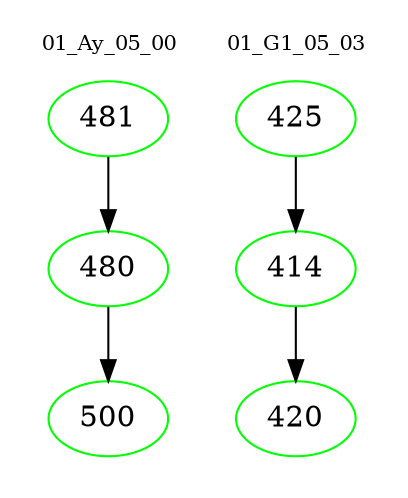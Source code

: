 digraph{
subgraph cluster_0 {
color = white
label = "01_Ay_05_00";
fontsize=10;
T0_481 [label="481", color="green"]
T0_481 -> T0_480 [color="black"]
T0_480 [label="480", color="green"]
T0_480 -> T0_500 [color="black"]
T0_500 [label="500", color="green"]
}
subgraph cluster_1 {
color = white
label = "01_G1_05_03";
fontsize=10;
T1_425 [label="425", color="green"]
T1_425 -> T1_414 [color="black"]
T1_414 [label="414", color="green"]
T1_414 -> T1_420 [color="black"]
T1_420 [label="420", color="green"]
}
}
